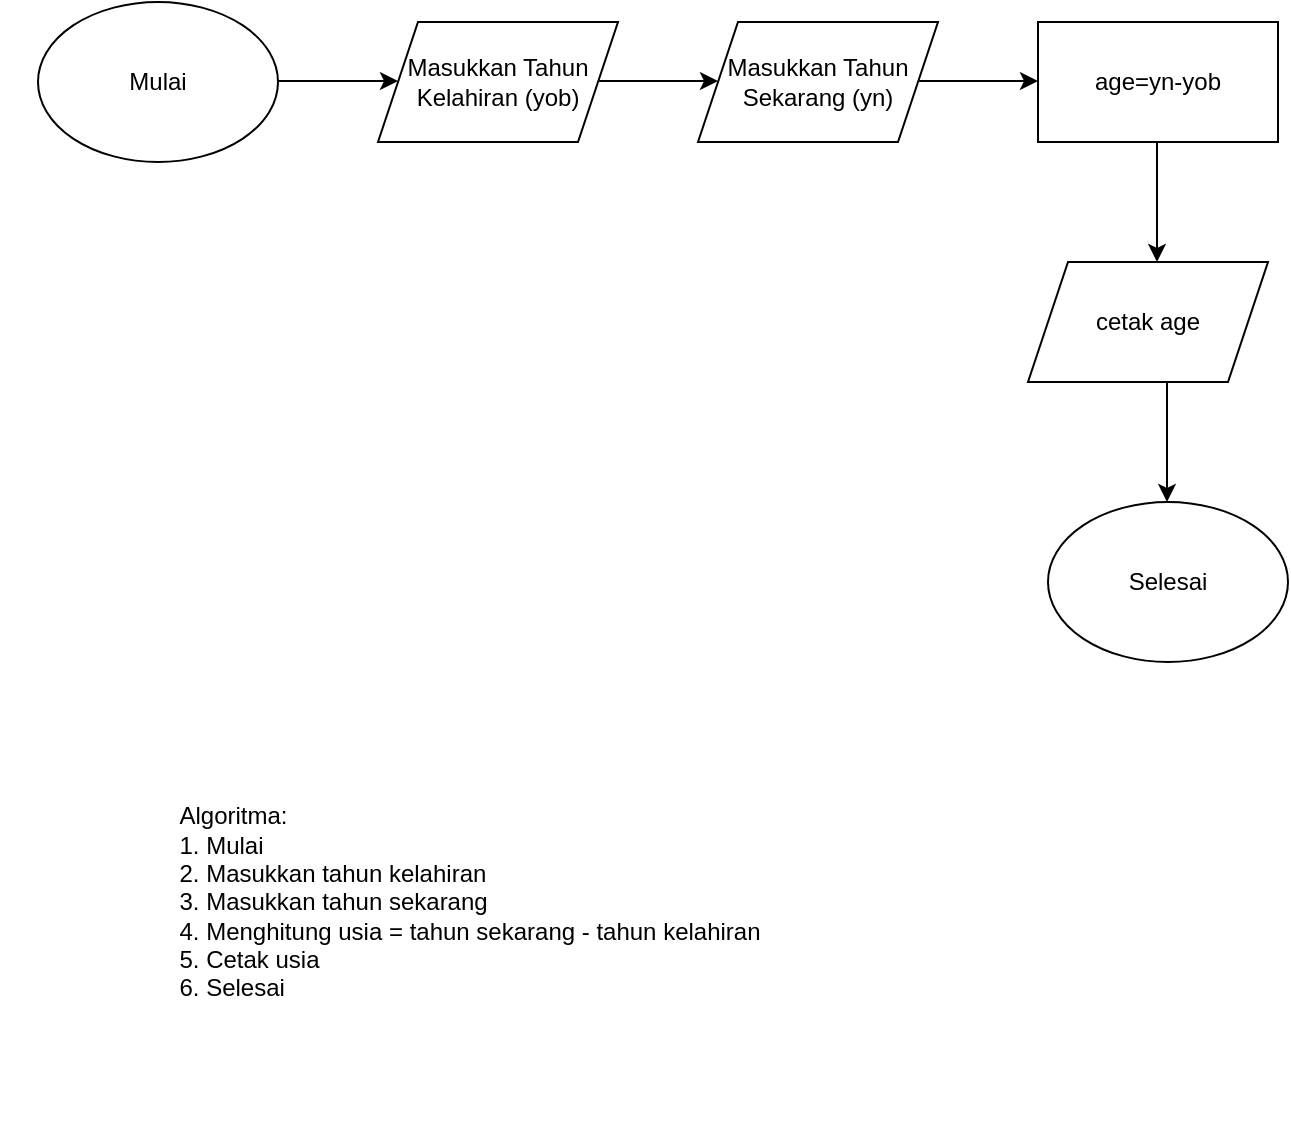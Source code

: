 <mxfile version="13.5.7" type="device"><diagram id="l35maNQhFnxVn9Wc34O6" name="Page-1"><mxGraphModel dx="852" dy="494" grid="1" gridSize="10" guides="1" tooltips="1" connect="1" arrows="1" fold="1" page="1" pageScale="1" pageWidth="850" pageHeight="1100" math="0" shadow="0"><root><mxCell id="0"/><mxCell id="1" parent="0"/><mxCell id="v9JipZ2Z2zYC_3yEY-hW-1" value="Mulai" style="ellipse;whiteSpace=wrap;html=1;" parent="1" vertex="1"><mxGeometry x="40" y="30" width="120" height="80" as="geometry"/></mxCell><mxCell id="v9JipZ2Z2zYC_3yEY-hW-2" value="" style="endArrow=classic;html=1;" parent="1" edge="1"><mxGeometry width="50" height="50" relative="1" as="geometry"><mxPoint x="160" y="69.5" as="sourcePoint"/><mxPoint x="220" y="69.5" as="targetPoint"/></mxGeometry></mxCell><mxCell id="v9JipZ2Z2zYC_3yEY-hW-3" value="Masukkan Tahun Sekarang (yn)" style="shape=parallelogram;perimeter=parallelogramPerimeter;whiteSpace=wrap;html=1;fixedSize=1;" parent="1" vertex="1"><mxGeometry x="370" y="40" width="120" height="60" as="geometry"/></mxCell><mxCell id="v9JipZ2Z2zYC_3yEY-hW-4" value="" style="endArrow=classic;html=1;" parent="1" edge="1"><mxGeometry width="50" height="50" relative="1" as="geometry"><mxPoint x="320" y="69.5" as="sourcePoint"/><mxPoint x="380" y="69.5" as="targetPoint"/></mxGeometry></mxCell><mxCell id="v9JipZ2Z2zYC_3yEY-hW-6" value="Masukkan Tahun Kelahiran (yob)" style="shape=parallelogram;perimeter=parallelogramPerimeter;whiteSpace=wrap;html=1;fixedSize=1;" parent="1" vertex="1"><mxGeometry x="210" y="40" width="120" height="60" as="geometry"/></mxCell><mxCell id="v9JipZ2Z2zYC_3yEY-hW-7" value="" style="endArrow=classic;html=1;" parent="1" edge="1"><mxGeometry width="50" height="50" relative="1" as="geometry"><mxPoint x="480" y="69.5" as="sourcePoint"/><mxPoint x="540" y="69.5" as="targetPoint"/></mxGeometry></mxCell><mxCell id="v9JipZ2Z2zYC_3yEY-hW-12" value="cetak age" style="shape=parallelogram;perimeter=parallelogramPerimeter;whiteSpace=wrap;html=1;fixedSize=1;" parent="1" vertex="1"><mxGeometry x="535" y="160" width="120" height="60" as="geometry"/></mxCell><mxCell id="v9JipZ2Z2zYC_3yEY-hW-13" value="" style="endArrow=classic;html=1;" parent="1" edge="1"><mxGeometry width="50" height="50" relative="1" as="geometry"><mxPoint x="604.5" y="220" as="sourcePoint"/><mxPoint x="604.5" y="280" as="targetPoint"/></mxGeometry></mxCell><mxCell id="v9JipZ2Z2zYC_3yEY-hW-14" value="Selesai" style="ellipse;whiteSpace=wrap;html=1;" parent="1" vertex="1"><mxGeometry x="545" y="280" width="120" height="80" as="geometry"/></mxCell><mxCell id="v9JipZ2Z2zYC_3yEY-hW-15" value="age=yn-yob" style="rounded=0;whiteSpace=wrap;html=1;" parent="1" vertex="1"><mxGeometry x="540" y="40" width="120" height="60" as="geometry"/></mxCell><mxCell id="v9JipZ2Z2zYC_3yEY-hW-17" value="" style="endArrow=classic;html=1;" parent="1" edge="1"><mxGeometry width="50" height="50" relative="1" as="geometry"><mxPoint x="599.5" y="100" as="sourcePoint"/><mxPoint x="599.5" y="160" as="targetPoint"/></mxGeometry></mxCell><mxCell id="v9JipZ2Z2zYC_3yEY-hW-18" value="&lt;div style=&quot;text-align: justify&quot;&gt;&lt;span&gt;Algoritma:&lt;/span&gt;&lt;/div&gt;&lt;div style=&quot;text-align: justify&quot;&gt;&lt;span&gt;1. Mulai&amp;nbsp;&lt;/span&gt;&lt;/div&gt;&lt;div style=&quot;text-align: justify&quot;&gt;&lt;span&gt;2. Masukkan tahun kelahiran&lt;/span&gt;&lt;/div&gt;&lt;div style=&quot;text-align: justify&quot;&gt;&lt;span&gt;3. Masukkan tahun sekarang&lt;/span&gt;&lt;/div&gt;&lt;div style=&quot;text-align: justify&quot;&gt;&lt;span&gt;4. Menghitung usia = tahun sekarang - tahun kelahiran&lt;/span&gt;&lt;/div&gt;&lt;div style=&quot;text-align: justify&quot;&gt;&lt;span&gt;5. Cetak usia&lt;/span&gt;&lt;/div&gt;&lt;div style=&quot;text-align: justify&quot;&gt;&lt;span&gt;6. Selesai&lt;/span&gt;&lt;/div&gt;" style="text;html=1;strokeColor=none;fillColor=none;align=center;verticalAlign=middle;whiteSpace=wrap;rounded=0;" parent="1" vertex="1"><mxGeometry x="21" y="370" width="470" height="220" as="geometry"/></mxCell></root></mxGraphModel></diagram></mxfile>